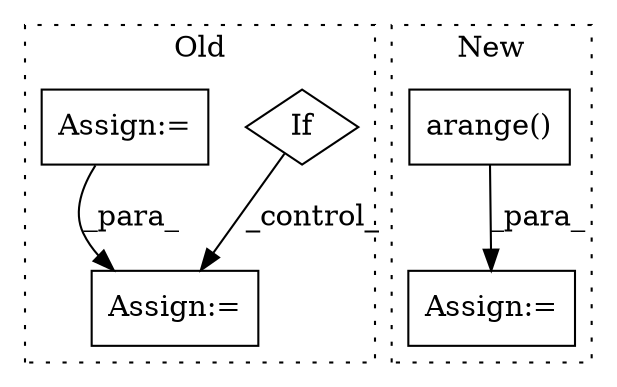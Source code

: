 digraph G {
subgraph cluster0 {
1 [label="If" a="96" s="42077,42106" l="3,23" shape="diamond"];
4 [label="Assign:=" a="68" s="42171" l="3" shape="box"];
5 [label="Assign:=" a="68" s="41891" l="3" shape="box"];
label = "Old";
style="dotted";
}
subgraph cluster1 {
2 [label="arange()" a="75" s="40827,40860" l="13,1" shape="box"];
3 [label="Assign:=" a="68" s="41890" l="3" shape="box"];
label = "New";
style="dotted";
}
1 -> 4 [label="_control_"];
2 -> 3 [label="_para_"];
5 -> 4 [label="_para_"];
}